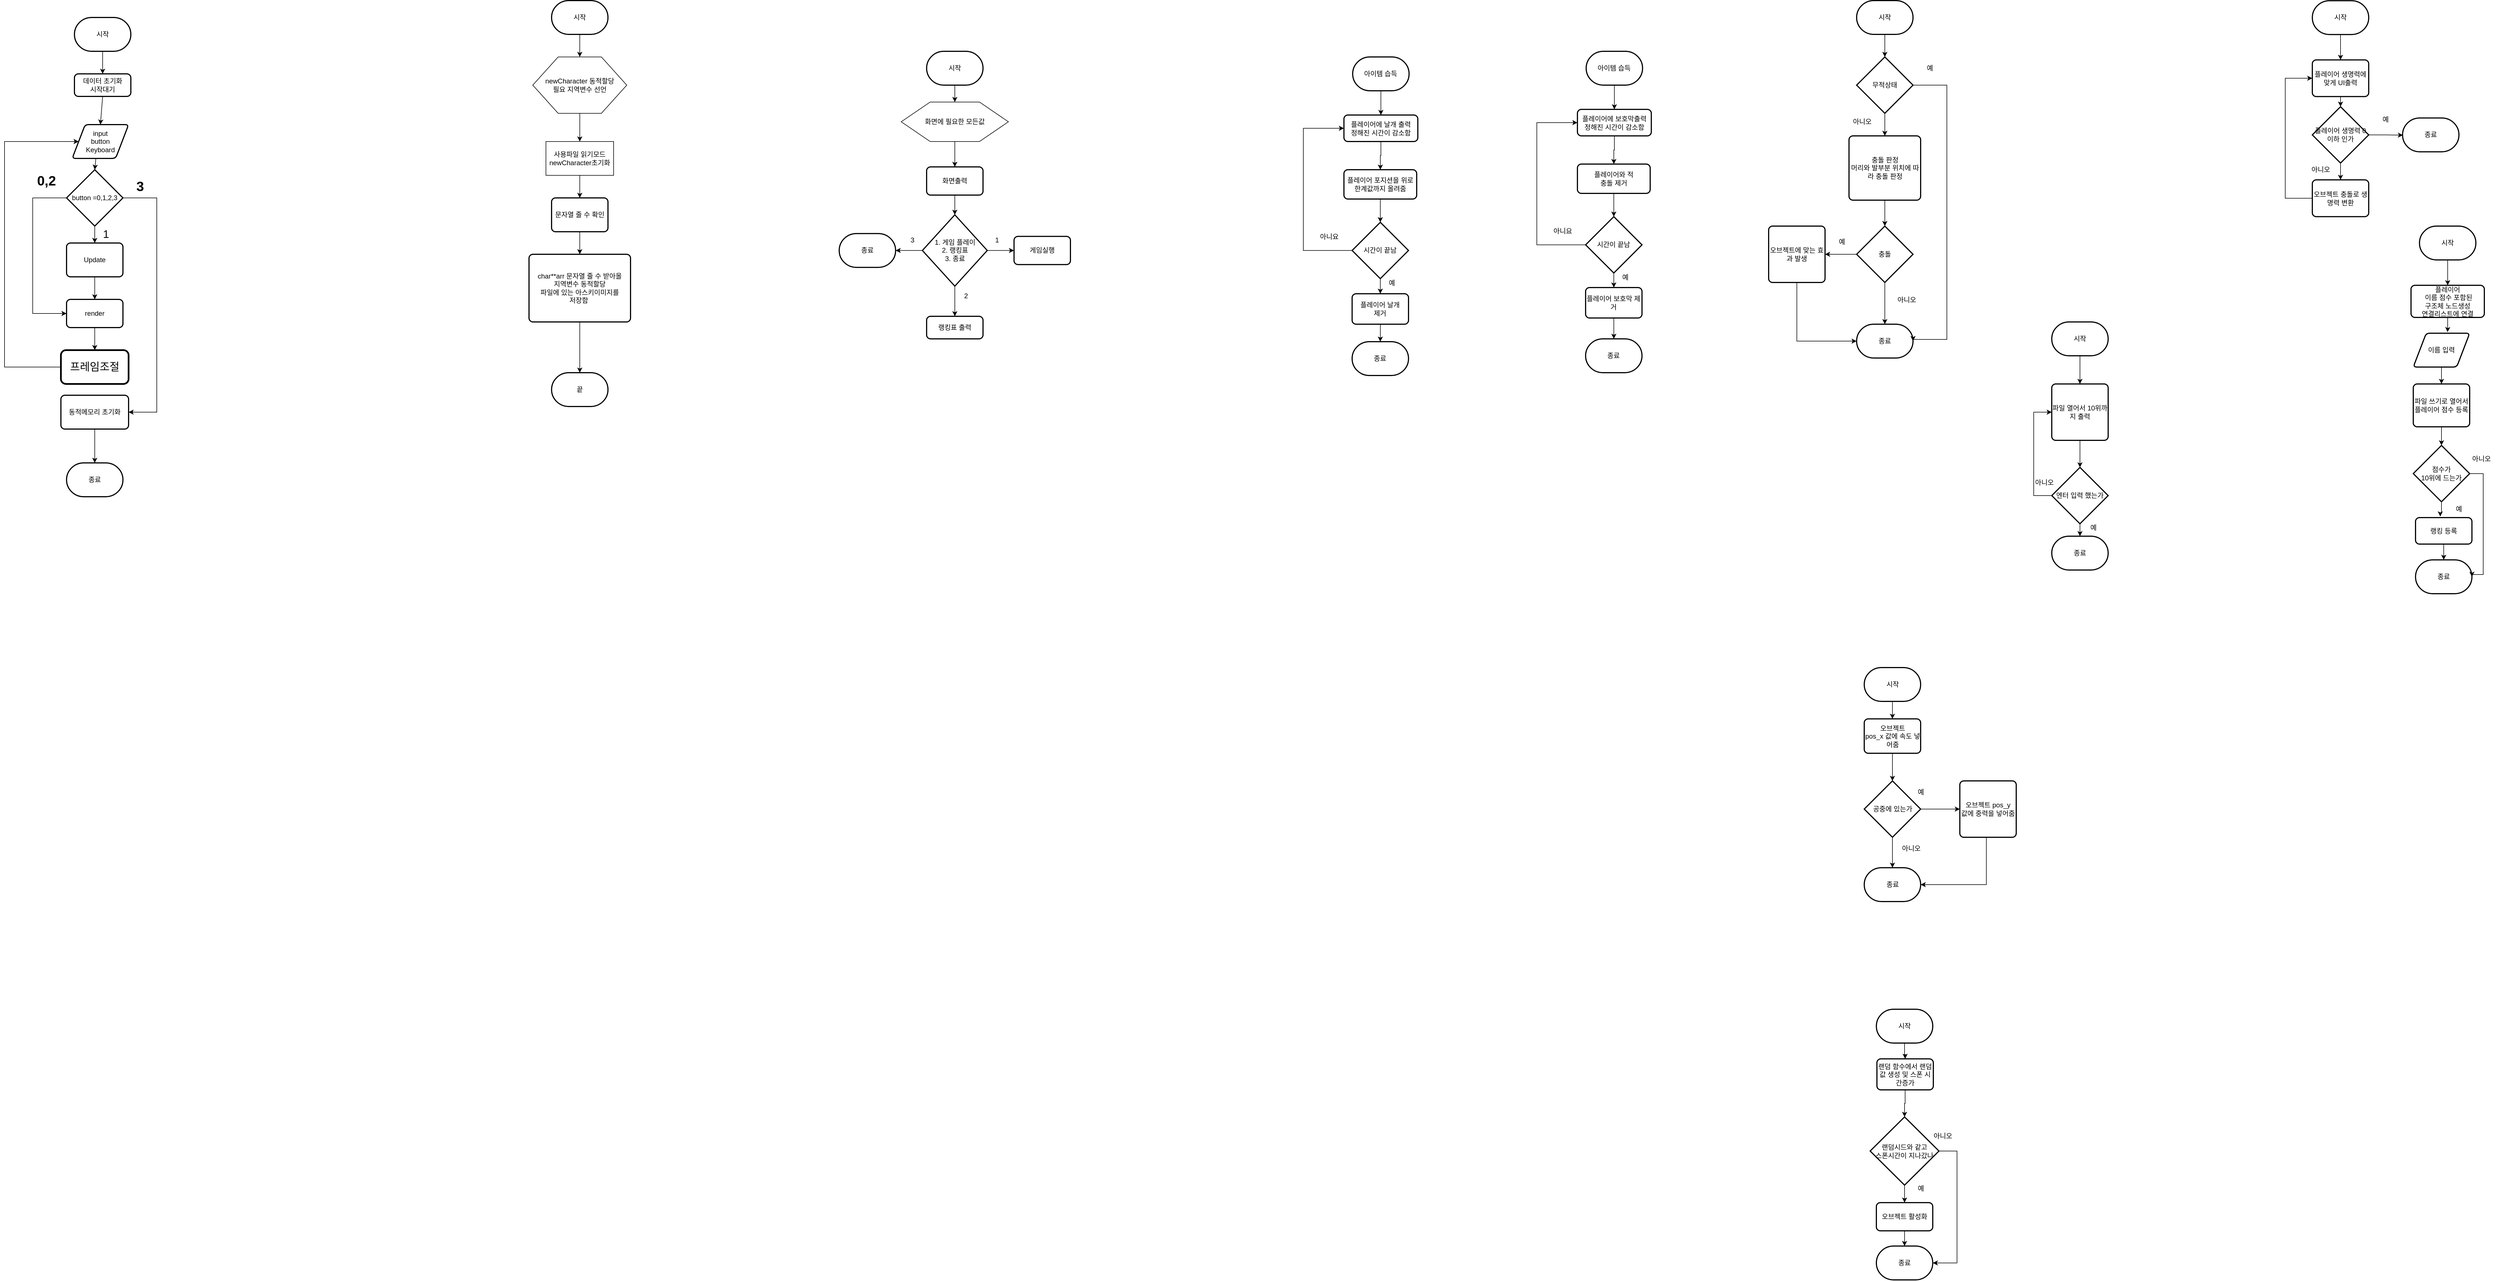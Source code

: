<mxfile version="18.0.6" type="github">
  <diagram id="Pq8_UguIl1jiQbbaR-0s" name="Page-1">
    <mxGraphModel dx="556" dy="605" grid="0" gridSize="10" guides="1" tooltips="1" connect="1" arrows="1" fold="1" page="1" pageScale="1" pageWidth="827" pageHeight="1169" math="0" shadow="0">
      <root>
        <mxCell id="0" />
        <mxCell id="1" parent="0" />
        <mxCell id="qGf3A29zh5kZmXvnMoc3-1" value="시작" style="strokeWidth=2;html=1;shape=mxgraph.flowchart.terminator;whiteSpace=wrap;" parent="1" vertex="1">
          <mxGeometry x="364" y="90" width="100" height="60" as="geometry" />
        </mxCell>
        <mxCell id="qGf3A29zh5kZmXvnMoc3-3" value="input&lt;br&gt;button&lt;br&gt;Keyboard" style="shape=parallelogram;html=1;strokeWidth=2;perimeter=parallelogramPerimeter;whiteSpace=wrap;rounded=1;arcSize=12;size=0.23;" parent="1" vertex="1">
          <mxGeometry x="360" y="280" width="100" height="60" as="geometry" />
        </mxCell>
        <mxCell id="qGf3A29zh5kZmXvnMoc3-4" value="Update" style="rounded=1;whiteSpace=wrap;html=1;absoluteArcSize=1;arcSize=14;strokeWidth=2;" parent="1" vertex="1">
          <mxGeometry x="350" y="490" width="100" height="60" as="geometry" />
        </mxCell>
        <mxCell id="qGf3A29zh5kZmXvnMoc3-5" value="데이터 초기화&lt;br&gt;시작대기" style="rounded=1;whiteSpace=wrap;html=1;absoluteArcSize=1;arcSize=14;strokeWidth=2;" parent="1" vertex="1">
          <mxGeometry x="364" y="190" width="100" height="40" as="geometry" />
        </mxCell>
        <mxCell id="qGf3A29zh5kZmXvnMoc3-8" value="&lt;font style=&quot;vertical-align: inherit;&quot;&gt;&lt;font style=&quot;vertical-align: inherit;&quot;&gt;동적메모리 초기화&lt;/font&gt;&lt;/font&gt;" style="rounded=1;whiteSpace=wrap;html=1;absoluteArcSize=1;arcSize=14;strokeWidth=2;" parent="1" vertex="1">
          <mxGeometry x="340" y="760" width="120" height="60" as="geometry" />
        </mxCell>
        <mxCell id="qGf3A29zh5kZmXvnMoc3-10" value="" style="endArrow=classic;html=1;rounded=0;exitX=0.5;exitY=1;exitDx=0;exitDy=0;exitPerimeter=0;entryX=0.5;entryY=0;entryDx=0;entryDy=0;" parent="1" source="qGf3A29zh5kZmXvnMoc3-1" target="qGf3A29zh5kZmXvnMoc3-5" edge="1">
          <mxGeometry width="50" height="50" relative="1" as="geometry">
            <mxPoint x="390" y="450" as="sourcePoint" />
            <mxPoint x="440" y="400" as="targetPoint" />
          </mxGeometry>
        </mxCell>
        <mxCell id="qGf3A29zh5kZmXvnMoc3-11" value="" style="endArrow=classic;html=1;rounded=0;exitX=0.5;exitY=1;exitDx=0;exitDy=0;entryX=0.5;entryY=0;entryDx=0;entryDy=0;" parent="1" source="qGf3A29zh5kZmXvnMoc3-5" target="qGf3A29zh5kZmXvnMoc3-3" edge="1">
          <mxGeometry width="50" height="50" relative="1" as="geometry">
            <mxPoint x="424" y="160" as="sourcePoint" />
            <mxPoint x="424" y="200" as="targetPoint" />
          </mxGeometry>
        </mxCell>
        <mxCell id="qGf3A29zh5kZmXvnMoc3-12" value="" style="endArrow=classic;html=1;rounded=0;exitX=0.42;exitY=1;exitDx=0;exitDy=0;exitPerimeter=0;entryX=0.5;entryY=0;entryDx=0;entryDy=0;entryPerimeter=0;" parent="1" source="qGf3A29zh5kZmXvnMoc3-3" target="dk9p0_a2hWwTFR_VdvDk-1" edge="1">
          <mxGeometry width="50" height="50" relative="1" as="geometry">
            <mxPoint x="434" y="170" as="sourcePoint" />
            <mxPoint x="400" y="400" as="targetPoint" />
          </mxGeometry>
        </mxCell>
        <mxCell id="qGf3A29zh5kZmXvnMoc3-13" value="" style="endArrow=classic;html=1;rounded=0;exitX=0.5;exitY=1;exitDx=0;exitDy=0;entryX=0.5;entryY=0;entryDx=0;entryDy=0;" parent="1" source="qGf3A29zh5kZmXvnMoc3-4" target="qGf3A29zh5kZmXvnMoc3-26" edge="1">
          <mxGeometry width="50" height="50" relative="1" as="geometry">
            <mxPoint x="412" y="350" as="sourcePoint" />
            <mxPoint x="400" y="490" as="targetPoint" />
          </mxGeometry>
        </mxCell>
        <mxCell id="qGf3A29zh5kZmXvnMoc3-21" value="&lt;font style=&quot;vertical-align: inherit;&quot;&gt;&lt;font style=&quot;vertical-align: inherit;&quot;&gt;0,2&lt;/font&gt;&lt;/font&gt;" style="text;strokeColor=none;fillColor=none;html=1;fontSize=24;fontStyle=1;verticalAlign=middle;align=center;" parent="1" vertex="1">
          <mxGeometry x="264" y="360" width="100" height="40" as="geometry" />
        </mxCell>
        <mxCell id="qGf3A29zh5kZmXvnMoc3-24" value="&lt;font style=&quot;vertical-align: inherit;&quot;&gt;&lt;font style=&quot;vertical-align: inherit;&quot;&gt;3&lt;/font&gt;&lt;/font&gt;" style="text;strokeColor=none;fillColor=none;html=1;fontSize=24;fontStyle=1;verticalAlign=middle;align=center;" parent="1" vertex="1">
          <mxGeometry x="430" y="370" width="100" height="40" as="geometry" />
        </mxCell>
        <mxCell id="qGf3A29zh5kZmXvnMoc3-26" value="render" style="rounded=1;whiteSpace=wrap;html=1;absoluteArcSize=1;arcSize=14;strokeWidth=2;" parent="1" vertex="1">
          <mxGeometry x="350" y="590" width="100" height="50" as="geometry" />
        </mxCell>
        <mxCell id="qGf3A29zh5kZmXvnMoc3-31" value="종료" style="strokeWidth=2;html=1;shape=mxgraph.flowchart.terminator;whiteSpace=wrap;" parent="1" vertex="1">
          <mxGeometry x="350" y="880" width="100" height="60" as="geometry" />
        </mxCell>
        <mxCell id="qGf3A29zh5kZmXvnMoc3-34" value="" style="endArrow=classic;html=1;rounded=0;exitX=0.5;exitY=1;exitDx=0;exitDy=0;entryX=0.5;entryY=0;entryDx=0;entryDy=0;entryPerimeter=0;" parent="1" source="qGf3A29zh5kZmXvnMoc3-8" target="qGf3A29zh5kZmXvnMoc3-31" edge="1">
          <mxGeometry width="50" height="50" relative="1" as="geometry">
            <mxPoint x="400" y="760" as="sourcePoint" />
            <mxPoint x="450" y="710" as="targetPoint" />
          </mxGeometry>
        </mxCell>
        <mxCell id="dk9p0_a2hWwTFR_VdvDk-1" value="button =0,1,2,3" style="strokeWidth=2;html=1;shape=mxgraph.flowchart.decision;whiteSpace=wrap;" parent="1" vertex="1">
          <mxGeometry x="350" y="360" width="100" height="100" as="geometry" />
        </mxCell>
        <mxCell id="dk9p0_a2hWwTFR_VdvDk-2" value="" style="endArrow=classic;html=1;rounded=0;exitX=0.5;exitY=1;exitDx=0;exitDy=0;exitPerimeter=0;entryX=0.5;entryY=0;entryDx=0;entryDy=0;" parent="1" source="dk9p0_a2hWwTFR_VdvDk-1" target="qGf3A29zh5kZmXvnMoc3-4" edge="1">
          <mxGeometry width="50" height="50" relative="1" as="geometry">
            <mxPoint x="290" y="540" as="sourcePoint" />
            <mxPoint x="340" y="490" as="targetPoint" />
          </mxGeometry>
        </mxCell>
        <mxCell id="dk9p0_a2hWwTFR_VdvDk-3" value="" style="endArrow=classic;html=1;rounded=0;entryX=0;entryY=0.5;entryDx=0;entryDy=0;exitX=0;exitY=0.5;exitDx=0;exitDy=0;exitPerimeter=0;" parent="1" source="dk9p0_a2hWwTFR_VdvDk-1" target="qGf3A29zh5kZmXvnMoc3-26" edge="1">
          <mxGeometry width="50" height="50" relative="1" as="geometry">
            <mxPoint x="290" y="540" as="sourcePoint" />
            <mxPoint x="340" y="490" as="targetPoint" />
            <Array as="points">
              <mxPoint x="290" y="410" />
              <mxPoint x="290" y="615" />
            </Array>
          </mxGeometry>
        </mxCell>
        <mxCell id="dk9p0_a2hWwTFR_VdvDk-5" value="&lt;font style=&quot;font-size: 19px;&quot;&gt;1&lt;/font&gt;" style="text;html=1;strokeColor=none;fillColor=none;align=center;verticalAlign=middle;whiteSpace=wrap;rounded=0;strokeWidth=3;" parent="1" vertex="1">
          <mxGeometry x="390" y="460" width="60" height="30" as="geometry" />
        </mxCell>
        <mxCell id="dk9p0_a2hWwTFR_VdvDk-6" value="" style="endArrow=classic;html=1;rounded=0;fontSize=19;exitX=1;exitY=0.5;exitDx=0;exitDy=0;exitPerimeter=0;entryX=1;entryY=0.5;entryDx=0;entryDy=0;" parent="1" source="dk9p0_a2hWwTFR_VdvDk-1" target="qGf3A29zh5kZmXvnMoc3-8" edge="1">
          <mxGeometry width="50" height="50" relative="1" as="geometry">
            <mxPoint x="290" y="640" as="sourcePoint" />
            <mxPoint x="340" y="590" as="targetPoint" />
            <Array as="points">
              <mxPoint x="510" y="410" />
              <mxPoint x="510" y="790" />
            </Array>
          </mxGeometry>
        </mxCell>
        <mxCell id="dk9p0_a2hWwTFR_VdvDk-8" value="프레임조절" style="rounded=1;whiteSpace=wrap;html=1;fontSize=19;strokeWidth=3;" parent="1" vertex="1">
          <mxGeometry x="340" y="680" width="120" height="60" as="geometry" />
        </mxCell>
        <mxCell id="dk9p0_a2hWwTFR_VdvDk-10" value="" style="endArrow=classic;html=1;rounded=0;fontSize=19;exitX=0;exitY=0.5;exitDx=0;exitDy=0;entryX=0;entryY=0.5;entryDx=0;entryDy=0;" parent="1" source="dk9p0_a2hWwTFR_VdvDk-8" target="qGf3A29zh5kZmXvnMoc3-3" edge="1">
          <mxGeometry width="50" height="50" relative="1" as="geometry">
            <mxPoint x="370" y="650" as="sourcePoint" />
            <mxPoint x="250" y="410" as="targetPoint" />
            <Array as="points">
              <mxPoint x="240" y="710" />
              <mxPoint x="240" y="310" />
            </Array>
          </mxGeometry>
        </mxCell>
        <mxCell id="dk9p0_a2hWwTFR_VdvDk-11" value="" style="endArrow=classic;html=1;rounded=0;fontSize=19;exitX=0.5;exitY=1;exitDx=0;exitDy=0;entryX=0.5;entryY=0;entryDx=0;entryDy=0;" parent="1" source="qGf3A29zh5kZmXvnMoc3-26" target="dk9p0_a2hWwTFR_VdvDk-8" edge="1">
          <mxGeometry width="50" height="50" relative="1" as="geometry">
            <mxPoint x="370" y="650" as="sourcePoint" />
            <mxPoint x="420" y="600" as="targetPoint" />
          </mxGeometry>
        </mxCell>
        <mxCell id="MZKGImIUUD73jlXMB_RY-15" style="edgeStyle=orthogonalEdgeStyle;rounded=0;orthogonalLoop=1;jettySize=auto;html=1;entryX=0.5;entryY=0;entryDx=0;entryDy=0;" parent="1" source="MZKGImIUUD73jlXMB_RY-1" target="MZKGImIUUD73jlXMB_RY-14" edge="1">
          <mxGeometry relative="1" as="geometry" />
        </mxCell>
        <mxCell id="MZKGImIUUD73jlXMB_RY-1" value="시작" style="strokeWidth=2;html=1;shape=mxgraph.flowchart.terminator;whiteSpace=wrap;" parent="1" vertex="1">
          <mxGeometry x="1210" y="60" width="100" height="60" as="geometry" />
        </mxCell>
        <mxCell id="MZKGImIUUD73jlXMB_RY-3" value="끝" style="strokeWidth=2;html=1;shape=mxgraph.flowchart.terminator;whiteSpace=wrap;" parent="1" vertex="1">
          <mxGeometry x="1210.01" y="720" width="100" height="60" as="geometry" />
        </mxCell>
        <mxCell id="MZKGImIUUD73jlXMB_RY-18" style="edgeStyle=orthogonalEdgeStyle;rounded=0;orthogonalLoop=1;jettySize=auto;html=1;entryX=0.5;entryY=0;entryDx=0;entryDy=0;" parent="1" source="MZKGImIUUD73jlXMB_RY-11" target="MZKGImIUUD73jlXMB_RY-19" edge="1">
          <mxGeometry relative="1" as="geometry">
            <mxPoint x="1260" y="440" as="targetPoint" />
          </mxGeometry>
        </mxCell>
        <mxCell id="MZKGImIUUD73jlXMB_RY-11" value="사용파일 읽기모드&lt;br&gt;newCharacter초기화" style="whiteSpace=wrap;html=1;verticalAlign=middle;arcSize=6;" parent="1" vertex="1">
          <mxGeometry x="1200" y="310" width="120" height="60" as="geometry" />
        </mxCell>
        <mxCell id="MZKGImIUUD73jlXMB_RY-17" style="edgeStyle=orthogonalEdgeStyle;rounded=0;orthogonalLoop=1;jettySize=auto;html=1;entryX=0.5;entryY=0;entryDx=0;entryDy=0;" parent="1" source="MZKGImIUUD73jlXMB_RY-14" target="MZKGImIUUD73jlXMB_RY-11" edge="1">
          <mxGeometry relative="1" as="geometry" />
        </mxCell>
        <mxCell id="MZKGImIUUD73jlXMB_RY-14" value="" style="verticalLabelPosition=bottom;verticalAlign=top;html=1;shape=hexagon;perimeter=hexagonPerimeter2;arcSize=6;size=0.27;" parent="1" vertex="1">
          <mxGeometry x="1176.67" y="160" width="166.67" height="100" as="geometry" />
        </mxCell>
        <mxCell id="MZKGImIUUD73jlXMB_RY-16" value="newCharacter 동적할당&lt;br&gt;필요 지역변수 선언" style="text;html=1;strokeColor=none;fillColor=none;align=center;verticalAlign=middle;whiteSpace=wrap;rounded=0;" parent="1" vertex="1">
          <mxGeometry x="1185" y="195" width="150" height="30" as="geometry" />
        </mxCell>
        <mxCell id="MZKGImIUUD73jlXMB_RY-22" style="edgeStyle=orthogonalEdgeStyle;rounded=0;orthogonalLoop=1;jettySize=auto;html=1;entryX=0.5;entryY=0;entryDx=0;entryDy=0;" parent="1" source="MZKGImIUUD73jlXMB_RY-19" target="MZKGImIUUD73jlXMB_RY-21" edge="1">
          <mxGeometry relative="1" as="geometry" />
        </mxCell>
        <mxCell id="MZKGImIUUD73jlXMB_RY-19" value="문자열 줄 수 확인" style="rounded=1;whiteSpace=wrap;html=1;absoluteArcSize=1;arcSize=14;strokeWidth=2;" parent="1" vertex="1">
          <mxGeometry x="1210" y="410" width="100" height="60" as="geometry" />
        </mxCell>
        <mxCell id="MZKGImIUUD73jlXMB_RY-23" style="edgeStyle=orthogonalEdgeStyle;rounded=0;orthogonalLoop=1;jettySize=auto;html=1;entryX=0.5;entryY=0;entryDx=0;entryDy=0;entryPerimeter=0;" parent="1" source="MZKGImIUUD73jlXMB_RY-21" target="MZKGImIUUD73jlXMB_RY-3" edge="1">
          <mxGeometry relative="1" as="geometry" />
        </mxCell>
        <mxCell id="MZKGImIUUD73jlXMB_RY-21" value="char**arr 문자열 줄 수 받아올&lt;br&gt;지역변수 동적할당&lt;br&gt;파일에 있는 아스키이미지를&lt;br&gt;저장함&amp;nbsp;" style="rounded=1;whiteSpace=wrap;html=1;absoluteArcSize=1;arcSize=14;strokeWidth=2;" parent="1" vertex="1">
          <mxGeometry x="1170" y="510" width="180" height="120" as="geometry" />
        </mxCell>
        <mxCell id="BTrvc1W2qg_yeoALAFQi-14" style="edgeStyle=orthogonalEdgeStyle;rounded=0;orthogonalLoop=1;jettySize=auto;html=1;exitX=0.5;exitY=1;exitDx=0;exitDy=0;exitPerimeter=0;entryX=0.5;entryY=0;entryDx=0;entryDy=0;" edge="1" parent="1" source="BTrvc1W2qg_yeoALAFQi-1" target="BTrvc1W2qg_yeoALAFQi-4">
          <mxGeometry relative="1" as="geometry" />
        </mxCell>
        <mxCell id="BTrvc1W2qg_yeoALAFQi-1" value="시작" style="strokeWidth=2;html=1;shape=mxgraph.flowchart.terminator;whiteSpace=wrap;" vertex="1" parent="1">
          <mxGeometry x="1875" y="150" width="100" height="60" as="geometry" />
        </mxCell>
        <mxCell id="BTrvc1W2qg_yeoALAFQi-16" style="edgeStyle=orthogonalEdgeStyle;rounded=0;orthogonalLoop=1;jettySize=auto;html=1;" edge="1" parent="1" source="BTrvc1W2qg_yeoALAFQi-3" target="BTrvc1W2qg_yeoALAFQi-7">
          <mxGeometry relative="1" as="geometry" />
        </mxCell>
        <mxCell id="BTrvc1W2qg_yeoALAFQi-3" value="화면출력" style="rounded=1;whiteSpace=wrap;html=1;absoluteArcSize=1;arcSize=14;strokeWidth=2;" vertex="1" parent="1">
          <mxGeometry x="1875" y="355" width="100" height="50" as="geometry" />
        </mxCell>
        <mxCell id="BTrvc1W2qg_yeoALAFQi-15" style="edgeStyle=orthogonalEdgeStyle;rounded=0;orthogonalLoop=1;jettySize=auto;html=1;exitX=0.5;exitY=1;exitDx=0;exitDy=0;entryX=0.5;entryY=0;entryDx=0;entryDy=0;" edge="1" parent="1" source="BTrvc1W2qg_yeoALAFQi-4" target="BTrvc1W2qg_yeoALAFQi-3">
          <mxGeometry relative="1" as="geometry" />
        </mxCell>
        <mxCell id="BTrvc1W2qg_yeoALAFQi-4" value="" style="verticalLabelPosition=bottom;verticalAlign=top;html=1;shape=hexagon;perimeter=hexagonPerimeter2;arcSize=6;size=0.27;" vertex="1" parent="1">
          <mxGeometry x="1830" y="240" width="190" height="70" as="geometry" />
        </mxCell>
        <mxCell id="BTrvc1W2qg_yeoALAFQi-5" value="화면에 필요한 모든값" style="text;html=1;strokeColor=none;fillColor=none;align=center;verticalAlign=middle;whiteSpace=wrap;rounded=0;" vertex="1" parent="1">
          <mxGeometry x="1860" y="260" width="130" height="30" as="geometry" />
        </mxCell>
        <mxCell id="BTrvc1W2qg_yeoALAFQi-6" value="게임실행" style="rounded=1;whiteSpace=wrap;html=1;absoluteArcSize=1;arcSize=14;strokeWidth=2;" vertex="1" parent="1">
          <mxGeometry x="2030" y="478.25" width="100" height="50" as="geometry" />
        </mxCell>
        <mxCell id="BTrvc1W2qg_yeoALAFQi-8" style="edgeStyle=orthogonalEdgeStyle;rounded=0;orthogonalLoop=1;jettySize=auto;html=1;" edge="1" parent="1" source="BTrvc1W2qg_yeoALAFQi-7" target="BTrvc1W2qg_yeoALAFQi-6">
          <mxGeometry relative="1" as="geometry" />
        </mxCell>
        <mxCell id="BTrvc1W2qg_yeoALAFQi-9" style="edgeStyle=orthogonalEdgeStyle;rounded=0;orthogonalLoop=1;jettySize=auto;html=1;" edge="1" parent="1" source="BTrvc1W2qg_yeoALAFQi-7" target="BTrvc1W2qg_yeoALAFQi-10">
          <mxGeometry relative="1" as="geometry">
            <mxPoint x="1925" y="590" as="targetPoint" />
          </mxGeometry>
        </mxCell>
        <mxCell id="BTrvc1W2qg_yeoALAFQi-11" style="edgeStyle=orthogonalEdgeStyle;rounded=0;orthogonalLoop=1;jettySize=auto;html=1;exitX=0;exitY=0.5;exitDx=0;exitDy=0;exitPerimeter=0;" edge="1" parent="1" source="BTrvc1W2qg_yeoALAFQi-7" target="BTrvc1W2qg_yeoALAFQi-13">
          <mxGeometry relative="1" as="geometry">
            <mxPoint x="1855.048" y="489.762" as="targetPoint" />
          </mxGeometry>
        </mxCell>
        <mxCell id="BTrvc1W2qg_yeoALAFQi-7" value="1. 게임 플레이&lt;br&gt;2. 랭킹표&lt;br&gt;3. 종료" style="strokeWidth=2;html=1;shape=mxgraph.flowchart.decision;whiteSpace=wrap;" vertex="1" parent="1">
          <mxGeometry x="1867.5" y="440" width="115" height="126.5" as="geometry" />
        </mxCell>
        <mxCell id="BTrvc1W2qg_yeoALAFQi-10" value="랭킹표 출력" style="rounded=1;whiteSpace=wrap;html=1;absoluteArcSize=1;arcSize=14;strokeWidth=2;" vertex="1" parent="1">
          <mxGeometry x="1875" y="620" width="100" height="40" as="geometry" />
        </mxCell>
        <mxCell id="BTrvc1W2qg_yeoALAFQi-13" value="종료" style="strokeWidth=2;html=1;shape=mxgraph.flowchart.terminator;whiteSpace=wrap;" vertex="1" parent="1">
          <mxGeometry x="1720" y="473.25" width="100" height="60" as="geometry" />
        </mxCell>
        <mxCell id="BTrvc1W2qg_yeoALAFQi-18" value="1" style="text;html=1;strokeColor=none;fillColor=none;align=center;verticalAlign=middle;whiteSpace=wrap;rounded=0;" vertex="1" parent="1">
          <mxGeometry x="1970" y="470" width="60" height="30" as="geometry" />
        </mxCell>
        <mxCell id="BTrvc1W2qg_yeoALAFQi-19" value="2" style="text;html=1;strokeColor=none;fillColor=none;align=center;verticalAlign=middle;whiteSpace=wrap;rounded=0;" vertex="1" parent="1">
          <mxGeometry x="1915" y="569" width="60" height="30" as="geometry" />
        </mxCell>
        <mxCell id="BTrvc1W2qg_yeoALAFQi-20" value="3" style="text;html=1;strokeColor=none;fillColor=none;align=center;verticalAlign=middle;whiteSpace=wrap;rounded=0;" vertex="1" parent="1">
          <mxGeometry x="1820" y="470" width="60" height="30" as="geometry" />
        </mxCell>
        <mxCell id="BTrvc1W2qg_yeoALAFQi-22" style="edgeStyle=orthogonalEdgeStyle;rounded=0;orthogonalLoop=1;jettySize=auto;html=1;exitX=0.5;exitY=1;exitDx=0;exitDy=0;" edge="1" parent="1" source="BTrvc1W2qg_yeoALAFQi-24" target="BTrvc1W2qg_yeoALAFQi-23">
          <mxGeometry relative="1" as="geometry">
            <mxPoint x="2664.95" y="249.762" as="targetPoint" />
            <mxPoint x="2664.95" y="262" as="sourcePoint" />
          </mxGeometry>
        </mxCell>
        <mxCell id="BTrvc1W2qg_yeoALAFQi-25" style="edgeStyle=orthogonalEdgeStyle;rounded=0;orthogonalLoop=1;jettySize=auto;html=1;" edge="1" parent="1" source="BTrvc1W2qg_yeoALAFQi-21" target="BTrvc1W2qg_yeoALAFQi-24">
          <mxGeometry relative="1" as="geometry" />
        </mxCell>
        <mxCell id="BTrvc1W2qg_yeoALAFQi-21" value="아이템 습득" style="strokeWidth=2;html=1;shape=mxgraph.flowchart.terminator;whiteSpace=wrap;" vertex="1" parent="1">
          <mxGeometry x="2630.45" y="160" width="100" height="60" as="geometry" />
        </mxCell>
        <mxCell id="BTrvc1W2qg_yeoALAFQi-27" style="edgeStyle=orthogonalEdgeStyle;rounded=0;orthogonalLoop=1;jettySize=auto;html=1;entryX=0.5;entryY=0;entryDx=0;entryDy=0;entryPerimeter=0;" edge="1" parent="1" source="BTrvc1W2qg_yeoALAFQi-23" target="BTrvc1W2qg_yeoALAFQi-28">
          <mxGeometry relative="1" as="geometry">
            <mxPoint x="2679.45" y="446" as="targetPoint" />
          </mxGeometry>
        </mxCell>
        <mxCell id="BTrvc1W2qg_yeoALAFQi-23" value="플레이어 포지션을 위로 한계값까지 올려줌" style="rounded=1;whiteSpace=wrap;html=1;absoluteArcSize=1;arcSize=14;strokeWidth=2;" vertex="1" parent="1">
          <mxGeometry x="2614.95" y="360" width="129" height="52" as="geometry" />
        </mxCell>
        <mxCell id="BTrvc1W2qg_yeoALAFQi-24" value="플레이어에 날개 출력&lt;br&gt;정해진 시간이 감소함" style="rounded=1;whiteSpace=wrap;html=1;absoluteArcSize=1;arcSize=14;strokeWidth=2;" vertex="1" parent="1">
          <mxGeometry x="2614.95" y="263" width="131" height="47" as="geometry" />
        </mxCell>
        <mxCell id="BTrvc1W2qg_yeoALAFQi-32" style="edgeStyle=orthogonalEdgeStyle;rounded=0;orthogonalLoop=1;jettySize=auto;html=1;entryX=0;entryY=0.5;entryDx=0;entryDy=0;" edge="1" parent="1" source="BTrvc1W2qg_yeoALAFQi-28" target="BTrvc1W2qg_yeoALAFQi-24">
          <mxGeometry relative="1" as="geometry">
            <Array as="points">
              <mxPoint x="2542.95" y="503" />
              <mxPoint x="2542.95" y="287" />
            </Array>
          </mxGeometry>
        </mxCell>
        <mxCell id="BTrvc1W2qg_yeoALAFQi-28" value="시간이 끝남" style="strokeWidth=2;html=1;shape=mxgraph.flowchart.decision;whiteSpace=wrap;" vertex="1" parent="1">
          <mxGeometry x="2629.45" y="453.25" width="100" height="100" as="geometry" />
        </mxCell>
        <mxCell id="BTrvc1W2qg_yeoALAFQi-30" value="" style="endArrow=classic;html=1;rounded=0;exitX=0.5;exitY=1;exitDx=0;exitDy=0;exitPerimeter=0;entryX=0.5;entryY=0;entryDx=0;entryDy=0;" edge="1" parent="1" source="BTrvc1W2qg_yeoALAFQi-28" target="BTrvc1W2qg_yeoALAFQi-70">
          <mxGeometry width="50" height="50" relative="1" as="geometry">
            <mxPoint x="2753.95" y="414" as="sourcePoint" />
            <mxPoint x="2679.95" y="594" as="targetPoint" />
          </mxGeometry>
        </mxCell>
        <mxCell id="BTrvc1W2qg_yeoALAFQi-31" value="종료" style="strokeWidth=2;html=1;shape=mxgraph.flowchart.terminator;whiteSpace=wrap;" vertex="1" parent="1">
          <mxGeometry x="2629.45" y="665" width="100" height="60" as="geometry" />
        </mxCell>
        <mxCell id="BTrvc1W2qg_yeoALAFQi-33" value="아니요" style="text;html=1;strokeColor=none;fillColor=none;align=center;verticalAlign=middle;whiteSpace=wrap;rounded=0;" vertex="1" parent="1">
          <mxGeometry x="2558.95" y="464" width="60" height="30" as="geometry" />
        </mxCell>
        <mxCell id="BTrvc1W2qg_yeoALAFQi-34" value="예" style="text;html=1;strokeColor=none;fillColor=none;align=center;verticalAlign=middle;whiteSpace=wrap;rounded=0;" vertex="1" parent="1">
          <mxGeometry x="2670.45" y="546" width="60" height="30" as="geometry" />
        </mxCell>
        <mxCell id="BTrvc1W2qg_yeoALAFQi-35" style="edgeStyle=orthogonalEdgeStyle;rounded=0;orthogonalLoop=1;jettySize=auto;html=1;exitX=0.5;exitY=1;exitDx=0;exitDy=0;" edge="1" parent="1" source="BTrvc1W2qg_yeoALAFQi-40" target="BTrvc1W2qg_yeoALAFQi-39">
          <mxGeometry relative="1" as="geometry">
            <mxPoint x="3078.95" y="239.762" as="targetPoint" />
            <mxPoint x="3078.95" y="252" as="sourcePoint" />
          </mxGeometry>
        </mxCell>
        <mxCell id="BTrvc1W2qg_yeoALAFQi-36" style="edgeStyle=orthogonalEdgeStyle;rounded=0;orthogonalLoop=1;jettySize=auto;html=1;" edge="1" parent="1" source="BTrvc1W2qg_yeoALAFQi-37" target="BTrvc1W2qg_yeoALAFQi-40">
          <mxGeometry relative="1" as="geometry" />
        </mxCell>
        <mxCell id="BTrvc1W2qg_yeoALAFQi-37" value="아이템 습득" style="strokeWidth=2;html=1;shape=mxgraph.flowchart.terminator;whiteSpace=wrap;" vertex="1" parent="1">
          <mxGeometry x="3044.45" y="150" width="100" height="60" as="geometry" />
        </mxCell>
        <mxCell id="BTrvc1W2qg_yeoALAFQi-38" style="edgeStyle=orthogonalEdgeStyle;rounded=0;orthogonalLoop=1;jettySize=auto;html=1;entryX=0.5;entryY=0;entryDx=0;entryDy=0;entryPerimeter=0;" edge="1" parent="1" source="BTrvc1W2qg_yeoALAFQi-39" target="BTrvc1W2qg_yeoALAFQi-42">
          <mxGeometry relative="1" as="geometry">
            <mxPoint x="3093.45" y="436" as="targetPoint" />
          </mxGeometry>
        </mxCell>
        <mxCell id="BTrvc1W2qg_yeoALAFQi-39" value="플레이어와 적 &lt;br&gt;충돌&amp;nbsp;제거" style="rounded=1;whiteSpace=wrap;html=1;absoluteArcSize=1;arcSize=14;strokeWidth=2;" vertex="1" parent="1">
          <mxGeometry x="3028.95" y="350" width="129" height="52" as="geometry" />
        </mxCell>
        <mxCell id="BTrvc1W2qg_yeoALAFQi-40" value="플레이어에 보호막출력&lt;br&gt;정해진 시간이 감소함" style="rounded=1;whiteSpace=wrap;html=1;absoluteArcSize=1;arcSize=14;strokeWidth=2;" vertex="1" parent="1">
          <mxGeometry x="3028.95" y="253" width="131" height="47" as="geometry" />
        </mxCell>
        <mxCell id="BTrvc1W2qg_yeoALAFQi-41" style="edgeStyle=orthogonalEdgeStyle;rounded=0;orthogonalLoop=1;jettySize=auto;html=1;entryX=0;entryY=0.5;entryDx=0;entryDy=0;" edge="1" parent="1" source="BTrvc1W2qg_yeoALAFQi-42" target="BTrvc1W2qg_yeoALAFQi-40">
          <mxGeometry relative="1" as="geometry">
            <Array as="points">
              <mxPoint x="2956.95" y="493" />
              <mxPoint x="2956.95" y="277" />
            </Array>
          </mxGeometry>
        </mxCell>
        <mxCell id="BTrvc1W2qg_yeoALAFQi-42" value="시간이 끝남" style="strokeWidth=2;html=1;shape=mxgraph.flowchart.decision;whiteSpace=wrap;" vertex="1" parent="1">
          <mxGeometry x="3043.45" y="443.25" width="100" height="100" as="geometry" />
        </mxCell>
        <mxCell id="BTrvc1W2qg_yeoALAFQi-43" value="" style="endArrow=classic;html=1;rounded=0;exitX=0.5;exitY=1;exitDx=0;exitDy=0;exitPerimeter=0;entryX=0.5;entryY=0;entryDx=0;entryDy=0;" edge="1" parent="1" source="BTrvc1W2qg_yeoALAFQi-42" target="BTrvc1W2qg_yeoALAFQi-68">
          <mxGeometry width="50" height="50" relative="1" as="geometry">
            <mxPoint x="3167.95" y="404" as="sourcePoint" />
            <mxPoint x="3093.95" y="584" as="targetPoint" />
          </mxGeometry>
        </mxCell>
        <mxCell id="BTrvc1W2qg_yeoALAFQi-44" value="종료" style="strokeWidth=2;html=1;shape=mxgraph.flowchart.terminator;whiteSpace=wrap;" vertex="1" parent="1">
          <mxGeometry x="3043.45" y="660" width="100" height="60" as="geometry" />
        </mxCell>
        <mxCell id="BTrvc1W2qg_yeoALAFQi-45" value="아니요" style="text;html=1;strokeColor=none;fillColor=none;align=center;verticalAlign=middle;whiteSpace=wrap;rounded=0;" vertex="1" parent="1">
          <mxGeometry x="2972.95" y="454" width="60" height="30" as="geometry" />
        </mxCell>
        <mxCell id="BTrvc1W2qg_yeoALAFQi-46" value="예" style="text;html=1;strokeColor=none;fillColor=none;align=center;verticalAlign=middle;whiteSpace=wrap;rounded=0;" vertex="1" parent="1">
          <mxGeometry x="3084.45" y="536" width="60" height="30" as="geometry" />
        </mxCell>
        <mxCell id="BTrvc1W2qg_yeoALAFQi-55" style="edgeStyle=orthogonalEdgeStyle;rounded=0;orthogonalLoop=1;jettySize=auto;html=1;entryX=0.5;entryY=0;entryDx=0;entryDy=0;entryPerimeter=0;" edge="1" parent="1" source="BTrvc1W2qg_yeoALAFQi-47" target="BTrvc1W2qg_yeoALAFQi-54">
          <mxGeometry relative="1" as="geometry" />
        </mxCell>
        <mxCell id="BTrvc1W2qg_yeoALAFQi-47" value="시작" style="strokeWidth=2;html=1;shape=mxgraph.flowchart.terminator;whiteSpace=wrap;" vertex="1" parent="1">
          <mxGeometry x="3524" y="60" width="100" height="60" as="geometry" />
        </mxCell>
        <mxCell id="BTrvc1W2qg_yeoALAFQi-50" style="edgeStyle=orthogonalEdgeStyle;rounded=0;orthogonalLoop=1;jettySize=auto;html=1;" edge="1" parent="1" source="BTrvc1W2qg_yeoALAFQi-48" target="BTrvc1W2qg_yeoALAFQi-60">
          <mxGeometry relative="1" as="geometry">
            <mxPoint x="3574" y="476" as="targetPoint" />
          </mxGeometry>
        </mxCell>
        <mxCell id="BTrvc1W2qg_yeoALAFQi-48" value="충돌 판정&lt;br&gt;머리와 발부분 위치에 따라 충돌 판정" style="rounded=1;whiteSpace=wrap;html=1;absoluteArcSize=1;arcSize=14;strokeWidth=2;" vertex="1" parent="1">
          <mxGeometry x="3510.5" y="300" width="127" height="114" as="geometry" />
        </mxCell>
        <mxCell id="BTrvc1W2qg_yeoALAFQi-51" value="종료" style="strokeWidth=2;html=1;shape=mxgraph.flowchart.terminator;whiteSpace=wrap;" vertex="1" parent="1">
          <mxGeometry x="3524" y="634.0" width="100" height="60" as="geometry" />
        </mxCell>
        <mxCell id="BTrvc1W2qg_yeoALAFQi-56" style="edgeStyle=orthogonalEdgeStyle;rounded=0;orthogonalLoop=1;jettySize=auto;html=1;entryX=0.5;entryY=0;entryDx=0;entryDy=0;" edge="1" parent="1" source="BTrvc1W2qg_yeoALAFQi-54" target="BTrvc1W2qg_yeoALAFQi-48">
          <mxGeometry relative="1" as="geometry" />
        </mxCell>
        <mxCell id="BTrvc1W2qg_yeoALAFQi-57" style="edgeStyle=orthogonalEdgeStyle;rounded=0;orthogonalLoop=1;jettySize=auto;html=1;entryX=1;entryY=0.5;entryDx=0;entryDy=0;entryPerimeter=0;" edge="1" parent="1" source="BTrvc1W2qg_yeoALAFQi-54" target="BTrvc1W2qg_yeoALAFQi-51">
          <mxGeometry relative="1" as="geometry">
            <Array as="points">
              <mxPoint x="3684" y="210" />
              <mxPoint x="3684" y="661" />
              <mxPoint x="3624" y="661" />
            </Array>
          </mxGeometry>
        </mxCell>
        <mxCell id="BTrvc1W2qg_yeoALAFQi-54" value="무적상태" style="strokeWidth=2;html=1;shape=mxgraph.flowchart.decision;whiteSpace=wrap;" vertex="1" parent="1">
          <mxGeometry x="3524" y="160" width="100" height="100" as="geometry" />
        </mxCell>
        <mxCell id="BTrvc1W2qg_yeoALAFQi-58" value="아니오" style="text;html=1;strokeColor=none;fillColor=none;align=center;verticalAlign=middle;whiteSpace=wrap;rounded=0;" vertex="1" parent="1">
          <mxGeometry x="3504" y="260" width="60" height="30" as="geometry" />
        </mxCell>
        <mxCell id="BTrvc1W2qg_yeoALAFQi-59" value="예" style="text;html=1;strokeColor=none;fillColor=none;align=center;verticalAlign=middle;whiteSpace=wrap;rounded=0;" vertex="1" parent="1">
          <mxGeometry x="3624" y="165" width="60" height="30" as="geometry" />
        </mxCell>
        <mxCell id="BTrvc1W2qg_yeoALAFQi-61" style="edgeStyle=orthogonalEdgeStyle;rounded=0;orthogonalLoop=1;jettySize=auto;html=1;entryX=0.5;entryY=0;entryDx=0;entryDy=0;entryPerimeter=0;" edge="1" parent="1" source="BTrvc1W2qg_yeoALAFQi-60" target="BTrvc1W2qg_yeoALAFQi-51">
          <mxGeometry relative="1" as="geometry" />
        </mxCell>
        <mxCell id="BTrvc1W2qg_yeoALAFQi-62" style="edgeStyle=orthogonalEdgeStyle;rounded=0;orthogonalLoop=1;jettySize=auto;html=1;exitX=0;exitY=0.5;exitDx=0;exitDy=0;exitPerimeter=0;" edge="1" parent="1" source="BTrvc1W2qg_yeoALAFQi-60" target="BTrvc1W2qg_yeoALAFQi-65">
          <mxGeometry relative="1" as="geometry">
            <mxPoint x="3462.476" y="509.762" as="targetPoint" />
          </mxGeometry>
        </mxCell>
        <mxCell id="BTrvc1W2qg_yeoALAFQi-60" value="충돌" style="strokeWidth=2;html=1;shape=mxgraph.flowchart.decision;whiteSpace=wrap;" vertex="1" parent="1">
          <mxGeometry x="3524" y="460" width="100" height="100" as="geometry" />
        </mxCell>
        <mxCell id="BTrvc1W2qg_yeoALAFQi-63" value="예" style="text;html=1;strokeColor=none;fillColor=none;align=center;verticalAlign=middle;whiteSpace=wrap;rounded=0;" vertex="1" parent="1">
          <mxGeometry x="3468" y="473.25" width="60" height="30" as="geometry" />
        </mxCell>
        <mxCell id="BTrvc1W2qg_yeoALAFQi-64" value="아니오" style="text;html=1;strokeColor=none;fillColor=none;align=center;verticalAlign=middle;whiteSpace=wrap;rounded=0;" vertex="1" parent="1">
          <mxGeometry x="3583" y="576" width="60" height="30" as="geometry" />
        </mxCell>
        <mxCell id="BTrvc1W2qg_yeoALAFQi-67" style="edgeStyle=orthogonalEdgeStyle;rounded=0;orthogonalLoop=1;jettySize=auto;html=1;entryX=0;entryY=0.5;entryDx=0;entryDy=0;entryPerimeter=0;" edge="1" parent="1" source="BTrvc1W2qg_yeoALAFQi-65" target="BTrvc1W2qg_yeoALAFQi-51">
          <mxGeometry relative="1" as="geometry">
            <Array as="points">
              <mxPoint x="3418" y="664" />
            </Array>
          </mxGeometry>
        </mxCell>
        <mxCell id="BTrvc1W2qg_yeoALAFQi-65" value="오브젝트에 맞는 효과 발생" style="rounded=1;whiteSpace=wrap;html=1;absoluteArcSize=1;arcSize=14;strokeWidth=2;" vertex="1" parent="1">
          <mxGeometry x="3368" y="460" width="100" height="100" as="geometry" />
        </mxCell>
        <mxCell id="BTrvc1W2qg_yeoALAFQi-69" style="edgeStyle=orthogonalEdgeStyle;rounded=0;orthogonalLoop=1;jettySize=auto;html=1;" edge="1" parent="1" source="BTrvc1W2qg_yeoALAFQi-68" target="BTrvc1W2qg_yeoALAFQi-44">
          <mxGeometry relative="1" as="geometry" />
        </mxCell>
        <mxCell id="BTrvc1W2qg_yeoALAFQi-68" value="플레이어 보호막 제거" style="rounded=1;whiteSpace=wrap;html=1;absoluteArcSize=1;arcSize=14;strokeWidth=2;" vertex="1" parent="1">
          <mxGeometry x="3043.45" y="569" width="100" height="54" as="geometry" />
        </mxCell>
        <mxCell id="BTrvc1W2qg_yeoALAFQi-71" style="edgeStyle=orthogonalEdgeStyle;rounded=0;orthogonalLoop=1;jettySize=auto;html=1;entryX=0.5;entryY=0;entryDx=0;entryDy=0;entryPerimeter=0;" edge="1" parent="1" source="BTrvc1W2qg_yeoALAFQi-70" target="BTrvc1W2qg_yeoALAFQi-31">
          <mxGeometry relative="1" as="geometry" />
        </mxCell>
        <mxCell id="BTrvc1W2qg_yeoALAFQi-70" value="플레이어 날개&lt;br&gt;제거" style="rounded=1;whiteSpace=wrap;html=1;absoluteArcSize=1;arcSize=14;strokeWidth=2;" vertex="1" parent="1">
          <mxGeometry x="2629.45" y="580" width="100" height="54" as="geometry" />
        </mxCell>
        <mxCell id="BTrvc1W2qg_yeoALAFQi-74" style="edgeStyle=orthogonalEdgeStyle;rounded=0;orthogonalLoop=1;jettySize=auto;html=1;entryX=0.5;entryY=0;entryDx=0;entryDy=0;" edge="1" parent="1" source="BTrvc1W2qg_yeoALAFQi-72" target="BTrvc1W2qg_yeoALAFQi-73">
          <mxGeometry relative="1" as="geometry" />
        </mxCell>
        <mxCell id="BTrvc1W2qg_yeoALAFQi-72" value="시작" style="strokeWidth=2;html=1;shape=mxgraph.flowchart.terminator;whiteSpace=wrap;" vertex="1" parent="1">
          <mxGeometry x="4332" y="60.25" width="100" height="60" as="geometry" />
        </mxCell>
        <mxCell id="BTrvc1W2qg_yeoALAFQi-75" style="edgeStyle=orthogonalEdgeStyle;rounded=0;orthogonalLoop=1;jettySize=auto;html=1;" edge="1" parent="1" source="BTrvc1W2qg_yeoALAFQi-73" target="BTrvc1W2qg_yeoALAFQi-79">
          <mxGeometry relative="1" as="geometry">
            <mxPoint x="4382" y="270.25" as="targetPoint" />
          </mxGeometry>
        </mxCell>
        <mxCell id="BTrvc1W2qg_yeoALAFQi-73" value="플레이어 생명력에 맞게 UI출력" style="rounded=1;whiteSpace=wrap;html=1;absoluteArcSize=1;arcSize=14;strokeWidth=2;" vertex="1" parent="1">
          <mxGeometry x="4332" y="165.25" width="100" height="65" as="geometry" />
        </mxCell>
        <mxCell id="BTrvc1W2qg_yeoALAFQi-78" style="edgeStyle=orthogonalEdgeStyle;rounded=0;orthogonalLoop=1;jettySize=auto;html=1;exitX=0;exitY=0.5;exitDx=0;exitDy=0;entryX=0;entryY=0.5;entryDx=0;entryDy=0;" edge="1" parent="1" source="BTrvc1W2qg_yeoALAFQi-76" target="BTrvc1W2qg_yeoALAFQi-73">
          <mxGeometry relative="1" as="geometry">
            <Array as="points">
              <mxPoint x="4284" y="410.25" />
              <mxPoint x="4284" y="198.25" />
            </Array>
          </mxGeometry>
        </mxCell>
        <mxCell id="BTrvc1W2qg_yeoALAFQi-76" value="오브젝트 충돌로 생명력 변환" style="rounded=1;whiteSpace=wrap;html=1;absoluteArcSize=1;arcSize=14;strokeWidth=2;" vertex="1" parent="1">
          <mxGeometry x="4332" y="378.01" width="100" height="65.24" as="geometry" />
        </mxCell>
        <mxCell id="BTrvc1W2qg_yeoALAFQi-80" style="edgeStyle=orthogonalEdgeStyle;rounded=0;orthogonalLoop=1;jettySize=auto;html=1;entryX=0.5;entryY=0;entryDx=0;entryDy=0;" edge="1" parent="1" source="BTrvc1W2qg_yeoALAFQi-79" target="BTrvc1W2qg_yeoALAFQi-76">
          <mxGeometry relative="1" as="geometry" />
        </mxCell>
        <mxCell id="BTrvc1W2qg_yeoALAFQi-81" style="edgeStyle=orthogonalEdgeStyle;rounded=0;orthogonalLoop=1;jettySize=auto;html=1;exitX=1;exitY=0.5;exitDx=0;exitDy=0;exitPerimeter=0;" edge="1" parent="1" source="BTrvc1W2qg_yeoALAFQi-79">
          <mxGeometry relative="1" as="geometry">
            <mxPoint x="4492.762" y="298.726" as="targetPoint" />
          </mxGeometry>
        </mxCell>
        <mxCell id="BTrvc1W2qg_yeoALAFQi-79" value="플레이어 생명력 0 이하 인가" style="strokeWidth=2;html=1;shape=mxgraph.flowchart.decision;whiteSpace=wrap;" vertex="1" parent="1">
          <mxGeometry x="4332" y="248.25" width="100" height="100" as="geometry" />
        </mxCell>
        <mxCell id="BTrvc1W2qg_yeoALAFQi-82" value="아니오" style="text;html=1;strokeColor=none;fillColor=none;align=center;verticalAlign=middle;whiteSpace=wrap;rounded=0;" vertex="1" parent="1">
          <mxGeometry x="4317" y="345.25" width="60" height="30" as="geometry" />
        </mxCell>
        <mxCell id="BTrvc1W2qg_yeoALAFQi-83" value="예" style="text;html=1;strokeColor=none;fillColor=none;align=center;verticalAlign=middle;whiteSpace=wrap;rounded=0;" vertex="1" parent="1">
          <mxGeometry x="4432" y="256.25" width="60" height="30" as="geometry" />
        </mxCell>
        <mxCell id="BTrvc1W2qg_yeoALAFQi-84" value="종료" style="strokeWidth=2;html=1;shape=mxgraph.flowchart.terminator;whiteSpace=wrap;" vertex="1" parent="1">
          <mxGeometry x="4492" y="268.25" width="100" height="60" as="geometry" />
        </mxCell>
        <mxCell id="BTrvc1W2qg_yeoALAFQi-87" style="edgeStyle=orthogonalEdgeStyle;rounded=0;orthogonalLoop=1;jettySize=auto;html=1;entryX=0.5;entryY=0;entryDx=0;entryDy=0;" edge="1" parent="1" source="BTrvc1W2qg_yeoALAFQi-85" target="BTrvc1W2qg_yeoALAFQi-90">
          <mxGeometry relative="1" as="geometry" />
        </mxCell>
        <mxCell id="BTrvc1W2qg_yeoALAFQi-85" value="시작" style="strokeWidth=2;html=1;shape=mxgraph.flowchart.terminator;whiteSpace=wrap;" vertex="1" parent="1">
          <mxGeometry x="4522" y="460" width="100" height="60" as="geometry" />
        </mxCell>
        <mxCell id="BTrvc1W2qg_yeoALAFQi-88" style="edgeStyle=orthogonalEdgeStyle;rounded=0;orthogonalLoop=1;jettySize=auto;html=1;entryX=0.5;entryY=0;entryDx=0;entryDy=0;entryPerimeter=0;" edge="1" parent="1" source="BTrvc1W2qg_yeoALAFQi-86" target="BTrvc1W2qg_yeoALAFQi-95">
          <mxGeometry relative="1" as="geometry">
            <mxPoint x="4561" y="850" as="targetPoint" />
          </mxGeometry>
        </mxCell>
        <mxCell id="BTrvc1W2qg_yeoALAFQi-86" value="파일 쓰기로 열어서 플레이어 점수 등록" style="rounded=1;whiteSpace=wrap;html=1;absoluteArcSize=1;arcSize=14;strokeWidth=2;" vertex="1" parent="1">
          <mxGeometry x="4511" y="740" width="100" height="76" as="geometry" />
        </mxCell>
        <mxCell id="BTrvc1W2qg_yeoALAFQi-89" value="종료" style="strokeWidth=2;html=1;shape=mxgraph.flowchart.terminator;whiteSpace=wrap;" vertex="1" parent="1">
          <mxGeometry x="4515" y="1051.996" width="100" height="60" as="geometry" />
        </mxCell>
        <mxCell id="BTrvc1W2qg_yeoALAFQi-92" style="edgeStyle=orthogonalEdgeStyle;rounded=0;orthogonalLoop=1;jettySize=auto;html=1;entryX=0.607;entryY=-0.033;entryDx=0;entryDy=0;entryPerimeter=0;" edge="1" parent="1" source="BTrvc1W2qg_yeoALAFQi-90" target="BTrvc1W2qg_yeoALAFQi-91">
          <mxGeometry relative="1" as="geometry" />
        </mxCell>
        <mxCell id="BTrvc1W2qg_yeoALAFQi-90" value="&lt;span style=&quot;&quot;&gt;플레이어&lt;/span&gt;&lt;br style=&quot;&quot;&gt;&lt;span style=&quot;&quot;&gt;&amp;nbsp;이름 점수 포함된&lt;/span&gt;&lt;br style=&quot;&quot;&gt;&lt;span style=&quot;&quot;&gt;구조체 노드생성&lt;br&gt;연결리스트에 연결&lt;br&gt;&lt;/span&gt;" style="rounded=1;whiteSpace=wrap;html=1;absoluteArcSize=1;arcSize=14;strokeWidth=2;" vertex="1" parent="1">
          <mxGeometry x="4507" y="565" width="130" height="57" as="geometry" />
        </mxCell>
        <mxCell id="BTrvc1W2qg_yeoALAFQi-93" style="edgeStyle=orthogonalEdgeStyle;rounded=0;orthogonalLoop=1;jettySize=auto;html=1;" edge="1" parent="1" source="BTrvc1W2qg_yeoALAFQi-91" target="BTrvc1W2qg_yeoALAFQi-86">
          <mxGeometry relative="1" as="geometry" />
        </mxCell>
        <mxCell id="BTrvc1W2qg_yeoALAFQi-91" value="이름 입력" style="shape=parallelogram;html=1;strokeWidth=2;perimeter=parallelogramPerimeter;whiteSpace=wrap;rounded=1;arcSize=12;size=0.23;" vertex="1" parent="1">
          <mxGeometry x="4511" y="650" width="100" height="60" as="geometry" />
        </mxCell>
        <mxCell id="BTrvc1W2qg_yeoALAFQi-96" style="edgeStyle=orthogonalEdgeStyle;rounded=0;orthogonalLoop=1;jettySize=auto;html=1;entryX=0.439;entryY=-0.043;entryDx=0;entryDy=0;entryPerimeter=0;" edge="1" parent="1" source="BTrvc1W2qg_yeoALAFQi-95" target="BTrvc1W2qg_yeoALAFQi-97">
          <mxGeometry relative="1" as="geometry">
            <mxPoint x="4586" y="964" as="targetPoint" />
          </mxGeometry>
        </mxCell>
        <mxCell id="BTrvc1W2qg_yeoALAFQi-99" style="edgeStyle=orthogonalEdgeStyle;rounded=0;orthogonalLoop=1;jettySize=auto;html=1;entryX=1;entryY=0.5;entryDx=0;entryDy=0;entryPerimeter=0;" edge="1" parent="1" source="BTrvc1W2qg_yeoALAFQi-95" target="BTrvc1W2qg_yeoALAFQi-89">
          <mxGeometry relative="1" as="geometry">
            <Array as="points">
              <mxPoint x="4635" y="899" />
              <mxPoint x="4635" y="1078" />
              <mxPoint x="4615" y="1078" />
            </Array>
          </mxGeometry>
        </mxCell>
        <mxCell id="BTrvc1W2qg_yeoALAFQi-95" value="점수가 &lt;br&gt;10위에 드는가" style="strokeWidth=2;html=1;shape=mxgraph.flowchart.decision;whiteSpace=wrap;" vertex="1" parent="1">
          <mxGeometry x="4511" y="849" width="100" height="100" as="geometry" />
        </mxCell>
        <mxCell id="BTrvc1W2qg_yeoALAFQi-98" style="edgeStyle=orthogonalEdgeStyle;rounded=0;orthogonalLoop=1;jettySize=auto;html=1;" edge="1" parent="1" source="BTrvc1W2qg_yeoALAFQi-97" target="BTrvc1W2qg_yeoALAFQi-89">
          <mxGeometry relative="1" as="geometry" />
        </mxCell>
        <mxCell id="BTrvc1W2qg_yeoALAFQi-97" value="랭킹 등록" style="rounded=1;whiteSpace=wrap;html=1;absoluteArcSize=1;arcSize=14;strokeWidth=2;" vertex="1" parent="1">
          <mxGeometry x="4515" y="977" width="100" height="47" as="geometry" />
        </mxCell>
        <mxCell id="BTrvc1W2qg_yeoALAFQi-100" value="예" style="text;html=1;strokeColor=none;fillColor=none;align=center;verticalAlign=middle;whiteSpace=wrap;rounded=0;" vertex="1" parent="1">
          <mxGeometry x="4562" y="947" width="60" height="30" as="geometry" />
        </mxCell>
        <mxCell id="BTrvc1W2qg_yeoALAFQi-101" value="아니오" style="text;html=1;strokeColor=none;fillColor=none;align=center;verticalAlign=middle;whiteSpace=wrap;rounded=0;" vertex="1" parent="1">
          <mxGeometry x="4602" y="858" width="60" height="30" as="geometry" />
        </mxCell>
        <mxCell id="BTrvc1W2qg_yeoALAFQi-104" style="edgeStyle=orthogonalEdgeStyle;rounded=0;orthogonalLoop=1;jettySize=auto;html=1;entryX=0.5;entryY=0;entryDx=0;entryDy=0;" edge="1" parent="1" source="BTrvc1W2qg_yeoALAFQi-102" target="BTrvc1W2qg_yeoALAFQi-103">
          <mxGeometry relative="1" as="geometry" />
        </mxCell>
        <mxCell id="BTrvc1W2qg_yeoALAFQi-102" value="시작" style="strokeWidth=2;html=1;shape=mxgraph.flowchart.terminator;whiteSpace=wrap;" vertex="1" parent="1">
          <mxGeometry x="3870" y="630" width="100" height="60" as="geometry" />
        </mxCell>
        <mxCell id="BTrvc1W2qg_yeoALAFQi-105" style="edgeStyle=orthogonalEdgeStyle;rounded=0;orthogonalLoop=1;jettySize=auto;html=1;exitX=0.5;exitY=1;exitDx=0;exitDy=0;" edge="1" parent="1" source="BTrvc1W2qg_yeoALAFQi-103" target="BTrvc1W2qg_yeoALAFQi-106">
          <mxGeometry relative="1" as="geometry">
            <mxPoint x="3919.862" y="891.552" as="targetPoint" />
          </mxGeometry>
        </mxCell>
        <mxCell id="BTrvc1W2qg_yeoALAFQi-103" value="파일 열어서 10위까지 출력" style="rounded=1;whiteSpace=wrap;html=1;absoluteArcSize=1;arcSize=14;strokeWidth=2;" vertex="1" parent="1">
          <mxGeometry x="3870" y="740" width="100" height="100" as="geometry" />
        </mxCell>
        <mxCell id="BTrvc1W2qg_yeoALAFQi-107" style="edgeStyle=orthogonalEdgeStyle;rounded=0;orthogonalLoop=1;jettySize=auto;html=1;entryX=0;entryY=0.5;entryDx=0;entryDy=0;" edge="1" parent="1" source="BTrvc1W2qg_yeoALAFQi-106" target="BTrvc1W2qg_yeoALAFQi-103">
          <mxGeometry relative="1" as="geometry">
            <Array as="points">
              <mxPoint x="3838" y="938" />
              <mxPoint x="3838" y="790" />
            </Array>
          </mxGeometry>
        </mxCell>
        <mxCell id="BTrvc1W2qg_yeoALAFQi-108" style="edgeStyle=orthogonalEdgeStyle;rounded=0;orthogonalLoop=1;jettySize=auto;html=1;" edge="1" parent="1" source="BTrvc1W2qg_yeoALAFQi-106" target="BTrvc1W2qg_yeoALAFQi-109">
          <mxGeometry relative="1" as="geometry">
            <mxPoint x="3920.002" y="1020.517" as="targetPoint" />
          </mxGeometry>
        </mxCell>
        <mxCell id="BTrvc1W2qg_yeoALAFQi-106" value="엔터 입력 했는가" style="strokeWidth=2;html=1;shape=mxgraph.flowchart.decision;whiteSpace=wrap;" vertex="1" parent="1">
          <mxGeometry x="3870.002" y="888.002" width="100" height="100" as="geometry" />
        </mxCell>
        <mxCell id="BTrvc1W2qg_yeoALAFQi-109" value="종료" style="strokeWidth=2;html=1;shape=mxgraph.flowchart.terminator;whiteSpace=wrap;" vertex="1" parent="1">
          <mxGeometry x="3870.002" y="1009.997" width="100" height="60" as="geometry" />
        </mxCell>
        <mxCell id="BTrvc1W2qg_yeoALAFQi-110" value="아니오" style="text;html=1;strokeColor=none;fillColor=none;align=center;verticalAlign=middle;whiteSpace=wrap;rounded=0;" vertex="1" parent="1">
          <mxGeometry x="3827" y="900" width="60" height="30" as="geometry" />
        </mxCell>
        <mxCell id="BTrvc1W2qg_yeoALAFQi-111" value="예" style="text;html=1;strokeColor=none;fillColor=none;align=center;verticalAlign=middle;whiteSpace=wrap;rounded=0;" vertex="1" parent="1">
          <mxGeometry x="3914" y="980" width="60" height="30" as="geometry" />
        </mxCell>
        <mxCell id="BTrvc1W2qg_yeoALAFQi-114" style="edgeStyle=orthogonalEdgeStyle;rounded=0;orthogonalLoop=1;jettySize=auto;html=1;" edge="1" parent="1" source="BTrvc1W2qg_yeoALAFQi-112" target="BTrvc1W2qg_yeoALAFQi-113">
          <mxGeometry relative="1" as="geometry" />
        </mxCell>
        <mxCell id="BTrvc1W2qg_yeoALAFQi-112" value="시작" style="strokeWidth=2;html=1;shape=mxgraph.flowchart.terminator;whiteSpace=wrap;" vertex="1" parent="1">
          <mxGeometry x="3537.5" y="1243" width="100" height="60" as="geometry" />
        </mxCell>
        <mxCell id="BTrvc1W2qg_yeoALAFQi-116" style="edgeStyle=orthogonalEdgeStyle;rounded=0;orthogonalLoop=1;jettySize=auto;html=1;" edge="1" parent="1" source="BTrvc1W2qg_yeoALAFQi-113" target="BTrvc1W2qg_yeoALAFQi-117">
          <mxGeometry relative="1" as="geometry">
            <mxPoint x="3587.5" y="1452.931" as="targetPoint" />
          </mxGeometry>
        </mxCell>
        <mxCell id="BTrvc1W2qg_yeoALAFQi-113" value="오브젝트&lt;br&gt;pos_x 값에 속도 넣어줌" style="rounded=1;whiteSpace=wrap;html=1;absoluteArcSize=1;arcSize=14;strokeWidth=2;" vertex="1" parent="1">
          <mxGeometry x="3537.5" y="1334" width="100" height="61" as="geometry" />
        </mxCell>
        <mxCell id="BTrvc1W2qg_yeoALAFQi-118" style="edgeStyle=orthogonalEdgeStyle;rounded=0;orthogonalLoop=1;jettySize=auto;html=1;" edge="1" parent="1" source="BTrvc1W2qg_yeoALAFQi-117" target="BTrvc1W2qg_yeoALAFQi-121">
          <mxGeometry relative="1" as="geometry">
            <mxPoint x="3586" y="1595" as="targetPoint" />
          </mxGeometry>
        </mxCell>
        <mxCell id="BTrvc1W2qg_yeoALAFQi-119" style="edgeStyle=orthogonalEdgeStyle;rounded=0;orthogonalLoop=1;jettySize=auto;html=1;exitX=1;exitY=0.5;exitDx=0;exitDy=0;exitPerimeter=0;" edge="1" parent="1" source="BTrvc1W2qg_yeoALAFQi-117" target="BTrvc1W2qg_yeoALAFQi-120">
          <mxGeometry relative="1" as="geometry">
            <mxPoint x="3689.517" y="1494.31" as="targetPoint" />
          </mxGeometry>
        </mxCell>
        <mxCell id="BTrvc1W2qg_yeoALAFQi-117" value="공중에 있는가" style="strokeWidth=2;html=1;shape=mxgraph.flowchart.decision;whiteSpace=wrap;" vertex="1" parent="1">
          <mxGeometry x="3537.5" y="1444.001" width="100" height="100" as="geometry" />
        </mxCell>
        <mxCell id="BTrvc1W2qg_yeoALAFQi-122" style="edgeStyle=orthogonalEdgeStyle;rounded=0;orthogonalLoop=1;jettySize=auto;html=1;entryX=1;entryY=0.5;entryDx=0;entryDy=0;entryPerimeter=0;" edge="1" parent="1" source="BTrvc1W2qg_yeoALAFQi-120" target="BTrvc1W2qg_yeoALAFQi-121">
          <mxGeometry relative="1" as="geometry">
            <Array as="points">
              <mxPoint x="3754" y="1628" />
            </Array>
          </mxGeometry>
        </mxCell>
        <mxCell id="BTrvc1W2qg_yeoALAFQi-120" value="오브젝트 pos_y&lt;br&gt;값에 중력을 넣어줌" style="rounded=1;whiteSpace=wrap;html=1;absoluteArcSize=1;arcSize=14;strokeWidth=2;" vertex="1" parent="1">
          <mxGeometry x="3706.997" y="1444.0" width="100" height="100" as="geometry" />
        </mxCell>
        <mxCell id="BTrvc1W2qg_yeoALAFQi-121" value="종료" style="strokeWidth=2;html=1;shape=mxgraph.flowchart.terminator;whiteSpace=wrap;" vertex="1" parent="1">
          <mxGeometry x="3537.5" y="1598" width="100" height="60" as="geometry" />
        </mxCell>
        <mxCell id="BTrvc1W2qg_yeoALAFQi-123" value="예" style="text;html=1;strokeColor=none;fillColor=none;align=center;verticalAlign=middle;whiteSpace=wrap;rounded=0;" vertex="1" parent="1">
          <mxGeometry x="3608" y="1449" width="60" height="30" as="geometry" />
        </mxCell>
        <mxCell id="BTrvc1W2qg_yeoALAFQi-124" value="아니오" style="text;html=1;strokeColor=none;fillColor=none;align=center;verticalAlign=middle;whiteSpace=wrap;rounded=0;" vertex="1" parent="1">
          <mxGeometry x="3591" y="1549" width="60" height="30" as="geometry" />
        </mxCell>
        <mxCell id="BTrvc1W2qg_yeoALAFQi-136" style="edgeStyle=orthogonalEdgeStyle;rounded=0;orthogonalLoop=1;jettySize=auto;html=1;" edge="1" parent="1" source="BTrvc1W2qg_yeoALAFQi-125" target="BTrvc1W2qg_yeoALAFQi-126">
          <mxGeometry relative="1" as="geometry" />
        </mxCell>
        <mxCell id="BTrvc1W2qg_yeoALAFQi-125" value="시작" style="strokeWidth=2;html=1;shape=mxgraph.flowchart.terminator;whiteSpace=wrap;" vertex="1" parent="1">
          <mxGeometry x="3559" y="1849" width="100" height="60" as="geometry" />
        </mxCell>
        <mxCell id="BTrvc1W2qg_yeoALAFQi-127" style="edgeStyle=orthogonalEdgeStyle;rounded=0;orthogonalLoop=1;jettySize=auto;html=1;" edge="1" parent="1" source="BTrvc1W2qg_yeoALAFQi-126" target="BTrvc1W2qg_yeoALAFQi-128">
          <mxGeometry relative="1" as="geometry">
            <mxPoint x="3610" y="2047.414" as="targetPoint" />
          </mxGeometry>
        </mxCell>
        <mxCell id="BTrvc1W2qg_yeoALAFQi-126" value="랜덤 함수에서 랜덤값 생성 및 스폰 시간증가" style="rounded=1;whiteSpace=wrap;html=1;absoluteArcSize=1;arcSize=14;strokeWidth=2;" vertex="1" parent="1">
          <mxGeometry x="3560" y="1937" width="100" height="55" as="geometry" />
        </mxCell>
        <mxCell id="BTrvc1W2qg_yeoALAFQi-129" style="edgeStyle=orthogonalEdgeStyle;rounded=0;orthogonalLoop=1;jettySize=auto;html=1;" edge="1" parent="1" source="BTrvc1W2qg_yeoALAFQi-128" target="BTrvc1W2qg_yeoALAFQi-130">
          <mxGeometry relative="1" as="geometry">
            <mxPoint x="3609" y="2215.69" as="targetPoint" />
          </mxGeometry>
        </mxCell>
        <mxCell id="BTrvc1W2qg_yeoALAFQi-133" style="edgeStyle=orthogonalEdgeStyle;rounded=0;orthogonalLoop=1;jettySize=auto;html=1;exitX=1;exitY=0.5;exitDx=0;exitDy=0;exitPerimeter=0;entryX=1;entryY=0.5;entryDx=0;entryDy=0;entryPerimeter=0;" edge="1" parent="1" source="BTrvc1W2qg_yeoALAFQi-128" target="BTrvc1W2qg_yeoALAFQi-132">
          <mxGeometry relative="1" as="geometry">
            <Array as="points">
              <mxPoint x="3702" y="2101" />
              <mxPoint x="3702" y="2299" />
            </Array>
          </mxGeometry>
        </mxCell>
        <mxCell id="BTrvc1W2qg_yeoALAFQi-128" value="랜덤시드와 같고&lt;br&gt;스폰시간이 지나갔나" style="strokeWidth=2;html=1;shape=mxgraph.flowchart.decision;whiteSpace=wrap;" vertex="1" parent="1">
          <mxGeometry x="3548" y="2040" width="122" height="121" as="geometry" />
        </mxCell>
        <mxCell id="BTrvc1W2qg_yeoALAFQi-131" style="edgeStyle=orthogonalEdgeStyle;rounded=0;orthogonalLoop=1;jettySize=auto;html=1;" edge="1" parent="1" source="BTrvc1W2qg_yeoALAFQi-130" target="BTrvc1W2qg_yeoALAFQi-132">
          <mxGeometry relative="1" as="geometry">
            <mxPoint x="3610" y="2279.828" as="targetPoint" />
          </mxGeometry>
        </mxCell>
        <mxCell id="BTrvc1W2qg_yeoALAFQi-130" value="오브젝트 활성화" style="rounded=1;whiteSpace=wrap;html=1;absoluteArcSize=1;arcSize=14;strokeWidth=2;" vertex="1" parent="1">
          <mxGeometry x="3559" y="2192" width="100" height="50" as="geometry" />
        </mxCell>
        <mxCell id="BTrvc1W2qg_yeoALAFQi-132" value="종료" style="strokeWidth=2;html=1;shape=mxgraph.flowchart.terminator;whiteSpace=wrap;" vertex="1" parent="1">
          <mxGeometry x="3559" y="2268.998" width="100" height="60" as="geometry" />
        </mxCell>
        <mxCell id="BTrvc1W2qg_yeoALAFQi-134" value="예" style="text;html=1;strokeColor=none;fillColor=none;align=center;verticalAlign=middle;whiteSpace=wrap;rounded=0;" vertex="1" parent="1">
          <mxGeometry x="3608" y="2152" width="60" height="30" as="geometry" />
        </mxCell>
        <mxCell id="BTrvc1W2qg_yeoALAFQi-135" value="아니오" style="text;html=1;strokeColor=none;fillColor=none;align=center;verticalAlign=middle;whiteSpace=wrap;rounded=0;" vertex="1" parent="1">
          <mxGeometry x="3647" y="2059" width="60" height="30" as="geometry" />
        </mxCell>
      </root>
    </mxGraphModel>
  </diagram>
</mxfile>
